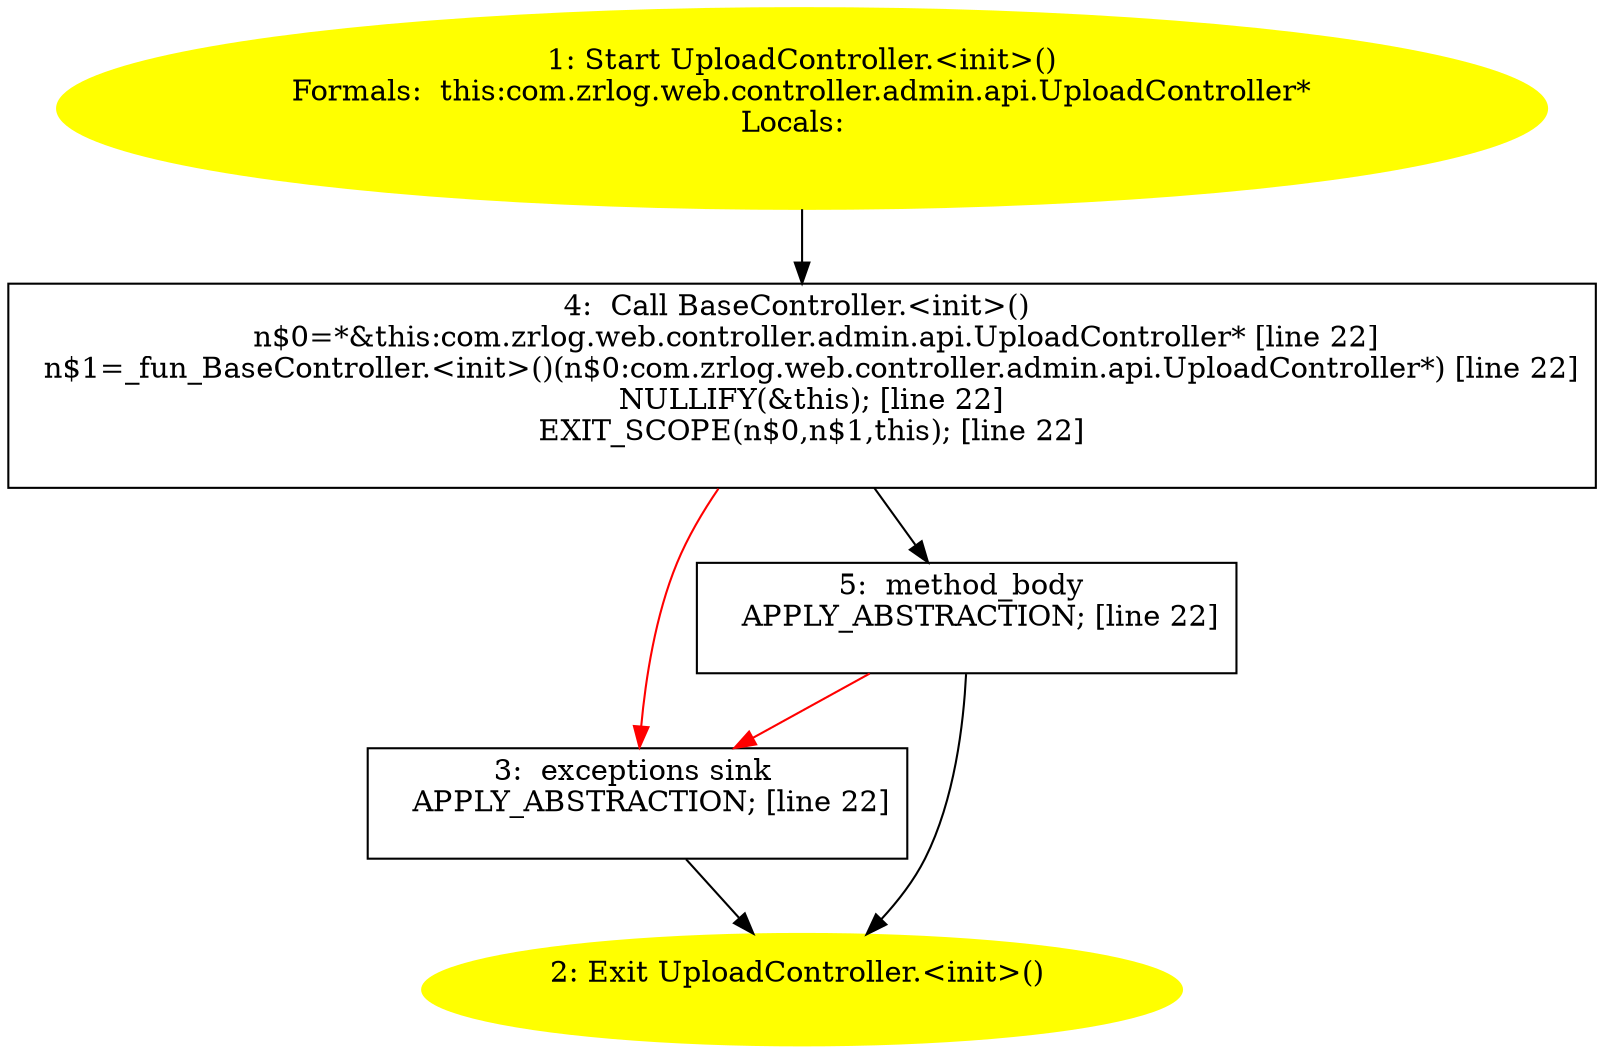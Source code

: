 /* @generated */
digraph cfg {
"com.zrlog.web.controller.admin.api.UploadController.<init>().9b538c4062d5294f02b4fb93275c92c3_1" [label="1: Start UploadController.<init>()\nFormals:  this:com.zrlog.web.controller.admin.api.UploadController*\nLocals:  \n  " color=yellow style=filled]
	

	 "com.zrlog.web.controller.admin.api.UploadController.<init>().9b538c4062d5294f02b4fb93275c92c3_1" -> "com.zrlog.web.controller.admin.api.UploadController.<init>().9b538c4062d5294f02b4fb93275c92c3_4" ;
"com.zrlog.web.controller.admin.api.UploadController.<init>().9b538c4062d5294f02b4fb93275c92c3_2" [label="2: Exit UploadController.<init>() \n  " color=yellow style=filled]
	

"com.zrlog.web.controller.admin.api.UploadController.<init>().9b538c4062d5294f02b4fb93275c92c3_3" [label="3:  exceptions sink \n   APPLY_ABSTRACTION; [line 22]\n " shape="box"]
	

	 "com.zrlog.web.controller.admin.api.UploadController.<init>().9b538c4062d5294f02b4fb93275c92c3_3" -> "com.zrlog.web.controller.admin.api.UploadController.<init>().9b538c4062d5294f02b4fb93275c92c3_2" ;
"com.zrlog.web.controller.admin.api.UploadController.<init>().9b538c4062d5294f02b4fb93275c92c3_4" [label="4:  Call BaseController.<init>() \n   n$0=*&this:com.zrlog.web.controller.admin.api.UploadController* [line 22]\n  n$1=_fun_BaseController.<init>()(n$0:com.zrlog.web.controller.admin.api.UploadController*) [line 22]\n  NULLIFY(&this); [line 22]\n  EXIT_SCOPE(n$0,n$1,this); [line 22]\n " shape="box"]
	

	 "com.zrlog.web.controller.admin.api.UploadController.<init>().9b538c4062d5294f02b4fb93275c92c3_4" -> "com.zrlog.web.controller.admin.api.UploadController.<init>().9b538c4062d5294f02b4fb93275c92c3_5" ;
	 "com.zrlog.web.controller.admin.api.UploadController.<init>().9b538c4062d5294f02b4fb93275c92c3_4" -> "com.zrlog.web.controller.admin.api.UploadController.<init>().9b538c4062d5294f02b4fb93275c92c3_3" [color="red" ];
"com.zrlog.web.controller.admin.api.UploadController.<init>().9b538c4062d5294f02b4fb93275c92c3_5" [label="5:  method_body \n   APPLY_ABSTRACTION; [line 22]\n " shape="box"]
	

	 "com.zrlog.web.controller.admin.api.UploadController.<init>().9b538c4062d5294f02b4fb93275c92c3_5" -> "com.zrlog.web.controller.admin.api.UploadController.<init>().9b538c4062d5294f02b4fb93275c92c3_2" ;
	 "com.zrlog.web.controller.admin.api.UploadController.<init>().9b538c4062d5294f02b4fb93275c92c3_5" -> "com.zrlog.web.controller.admin.api.UploadController.<init>().9b538c4062d5294f02b4fb93275c92c3_3" [color="red" ];
}
